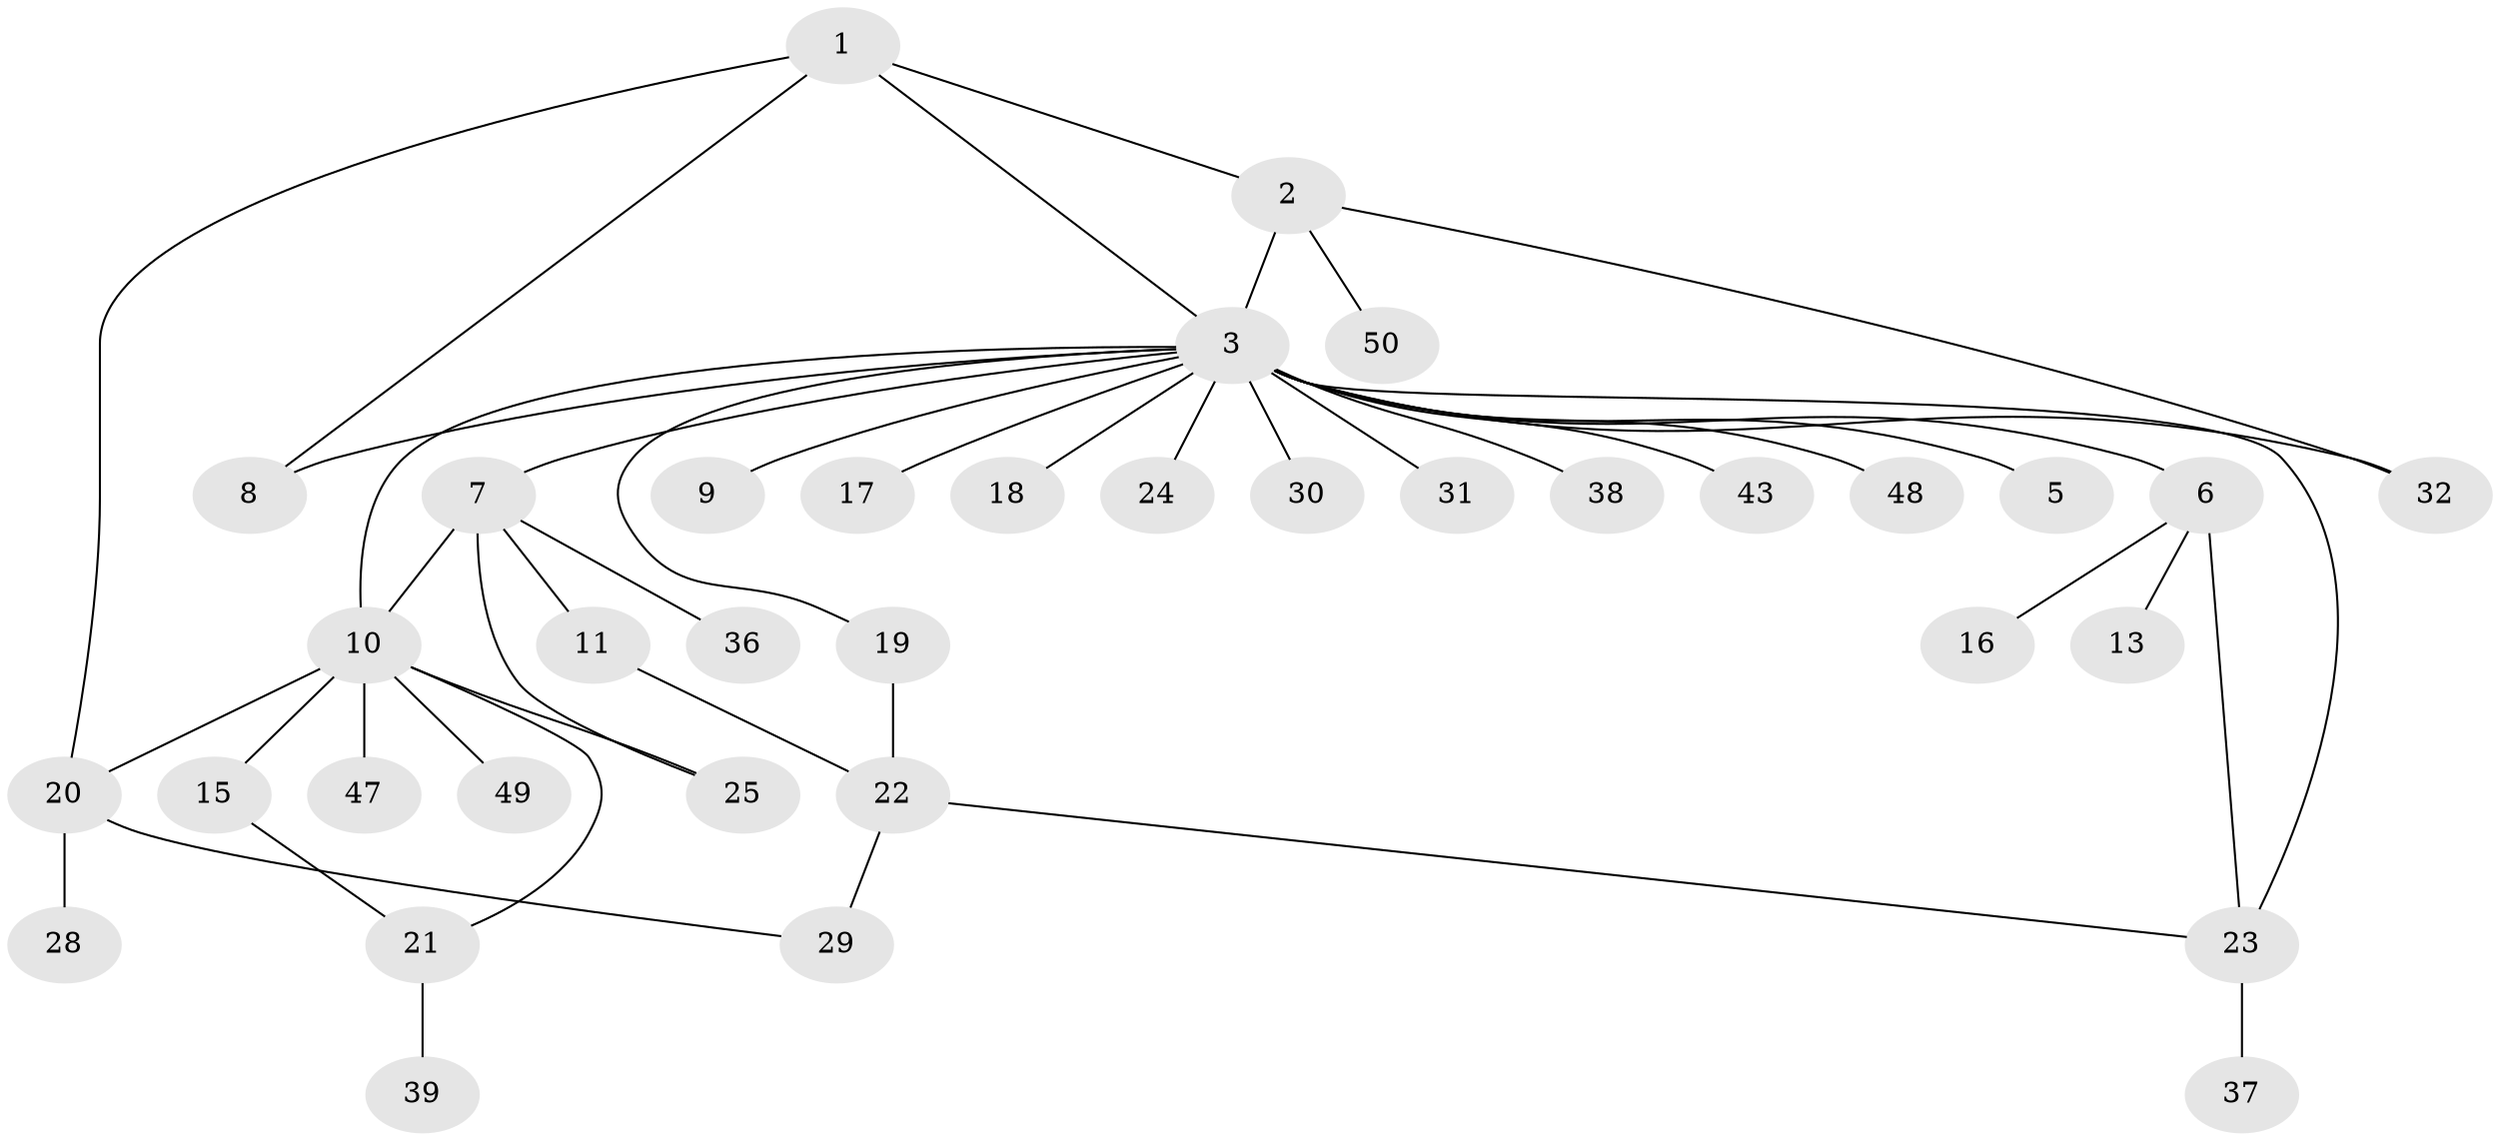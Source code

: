 // original degree distribution, {5: 0.11764705882352941, 3: 0.11764705882352941, 20: 0.0196078431372549, 1: 0.47058823529411764, 2: 0.2549019607843137, 4: 0.0196078431372549}
// Generated by graph-tools (version 1.1) at 2025/11/02/27/25 16:11:11]
// undirected, 36 vertices, 46 edges
graph export_dot {
graph [start="1"]
  node [color=gray90,style=filled];
  1 [super="+51"];
  2 [super="+4"];
  3 [super="+45"];
  5;
  6 [super="+42"];
  7 [super="+26"];
  8;
  9 [super="+12"];
  10 [super="+14"];
  11 [super="+46"];
  13;
  15;
  16 [super="+33"];
  17;
  18;
  19 [super="+27"];
  20 [super="+40"];
  21 [super="+35"];
  22 [super="+44"];
  23 [super="+34"];
  24;
  25;
  28;
  29 [super="+41"];
  30;
  31;
  32;
  36;
  37;
  38;
  39;
  43;
  47;
  48;
  49;
  50;
  1 -- 2;
  1 -- 3;
  1 -- 8;
  1 -- 20;
  2 -- 50;
  2 -- 32;
  2 -- 3;
  3 -- 5;
  3 -- 6;
  3 -- 7;
  3 -- 8;
  3 -- 9;
  3 -- 10;
  3 -- 17;
  3 -- 18;
  3 -- 19;
  3 -- 24;
  3 -- 30;
  3 -- 31;
  3 -- 32;
  3 -- 38;
  3 -- 43;
  3 -- 48;
  3 -- 23;
  6 -- 13;
  6 -- 16;
  6 -- 23;
  7 -- 10;
  7 -- 11;
  7 -- 25;
  7 -- 36;
  10 -- 25;
  10 -- 47;
  10 -- 49;
  10 -- 21;
  10 -- 15;
  10 -- 20;
  11 -- 22;
  15 -- 21;
  19 -- 22;
  20 -- 28;
  20 -- 29;
  21 -- 39;
  22 -- 23;
  22 -- 29;
  23 -- 37;
}
